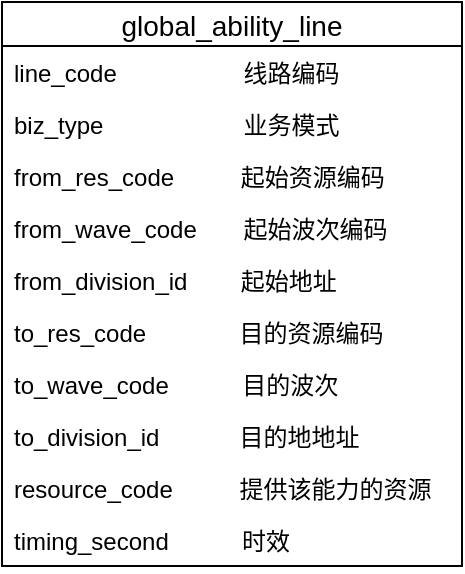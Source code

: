 <mxfile version="12.4.9" type="github">
  <diagram id="C5RBs43oDa-KdzZeNtuy" name="Page-1">
    <mxGraphModel dx="946" dy="542" grid="1" gridSize="10" guides="1" tooltips="1" connect="1" arrows="1" fold="1" page="1" pageScale="1" pageWidth="827" pageHeight="1169" math="0" shadow="0">
      <root>
        <mxCell id="WIyWlLk6GJQsqaUBKTNV-0"/>
        <mxCell id="WIyWlLk6GJQsqaUBKTNV-1" parent="WIyWlLk6GJQsqaUBKTNV-0"/>
        <mxCell id="9fP7N4kS7fGpAyiYnjO7-0" value="global_ability_line" style="swimlane;fontStyle=0;childLayout=stackLayout;horizontal=1;startSize=22;fillColor=none;horizontalStack=0;resizeParent=1;resizeParentMax=0;resizeLast=0;collapsible=1;marginBottom=0;swimlaneFillColor=#ffffff;align=center;fontSize=14;" vertex="1" parent="WIyWlLk6GJQsqaUBKTNV-1">
          <mxGeometry x="240" y="90" width="230" height="282" as="geometry"/>
        </mxCell>
        <mxCell id="9fP7N4kS7fGpAyiYnjO7-1" value="line_code                   线路编码" style="text;strokeColor=none;fillColor=none;spacingLeft=4;spacingRight=4;overflow=hidden;rotatable=0;points=[[0,0.5],[1,0.5]];portConstraint=eastwest;fontSize=12;" vertex="1" parent="9fP7N4kS7fGpAyiYnjO7-0">
          <mxGeometry y="22" width="230" height="26" as="geometry"/>
        </mxCell>
        <mxCell id="9fP7N4kS7fGpAyiYnjO7-6" value="biz_type                     业务模式" style="text;strokeColor=none;fillColor=none;spacingLeft=4;spacingRight=4;overflow=hidden;rotatable=0;points=[[0,0.5],[1,0.5]];portConstraint=eastwest;fontSize=12;" vertex="1" parent="9fP7N4kS7fGpAyiYnjO7-0">
          <mxGeometry y="48" width="230" height="26" as="geometry"/>
        </mxCell>
        <mxCell id="9fP7N4kS7fGpAyiYnjO7-2" value="from_res_code          起始资源编码" style="text;strokeColor=none;fillColor=none;spacingLeft=4;spacingRight=4;overflow=hidden;rotatable=0;points=[[0,0.5],[1,0.5]];portConstraint=eastwest;fontSize=12;" vertex="1" parent="9fP7N4kS7fGpAyiYnjO7-0">
          <mxGeometry y="74" width="230" height="26" as="geometry"/>
        </mxCell>
        <mxCell id="9fP7N4kS7fGpAyiYnjO7-3" value="from_wave_code       起始波次编码" style="text;strokeColor=none;fillColor=none;spacingLeft=4;spacingRight=4;overflow=hidden;rotatable=0;points=[[0,0.5],[1,0.5]];portConstraint=eastwest;fontSize=12;" vertex="1" parent="9fP7N4kS7fGpAyiYnjO7-0">
          <mxGeometry y="100" width="230" height="26" as="geometry"/>
        </mxCell>
        <mxCell id="9fP7N4kS7fGpAyiYnjO7-4" value="from_division_id        起始地址" style="text;strokeColor=none;fillColor=none;spacingLeft=4;spacingRight=4;overflow=hidden;rotatable=0;points=[[0,0.5],[1,0.5]];portConstraint=eastwest;fontSize=12;" vertex="1" parent="9fP7N4kS7fGpAyiYnjO7-0">
          <mxGeometry y="126" width="230" height="26" as="geometry"/>
        </mxCell>
        <mxCell id="9fP7N4kS7fGpAyiYnjO7-5" value="to_res_code              目的资源编码" style="text;strokeColor=none;fillColor=none;spacingLeft=4;spacingRight=4;overflow=hidden;rotatable=0;points=[[0,0.5],[1,0.5]];portConstraint=eastwest;fontSize=12;" vertex="1" parent="9fP7N4kS7fGpAyiYnjO7-0">
          <mxGeometry y="152" width="230" height="26" as="geometry"/>
        </mxCell>
        <mxCell id="9fP7N4kS7fGpAyiYnjO7-7" value="to_wave_code           目的波次" style="text;strokeColor=none;fillColor=none;spacingLeft=4;spacingRight=4;overflow=hidden;rotatable=0;points=[[0,0.5],[1,0.5]];portConstraint=eastwest;fontSize=12;" vertex="1" parent="9fP7N4kS7fGpAyiYnjO7-0">
          <mxGeometry y="178" width="230" height="26" as="geometry"/>
        </mxCell>
        <mxCell id="9fP7N4kS7fGpAyiYnjO7-8" value="to_division_id            目的地地址" style="text;strokeColor=none;fillColor=none;spacingLeft=4;spacingRight=4;overflow=hidden;rotatable=0;points=[[0,0.5],[1,0.5]];portConstraint=eastwest;fontSize=12;" vertex="1" parent="9fP7N4kS7fGpAyiYnjO7-0">
          <mxGeometry y="204" width="230" height="26" as="geometry"/>
        </mxCell>
        <mxCell id="9fP7N4kS7fGpAyiYnjO7-10" value="resource_code          提供该能力的资源" style="text;strokeColor=none;fillColor=none;spacingLeft=4;spacingRight=4;overflow=hidden;rotatable=0;points=[[0,0.5],[1,0.5]];portConstraint=eastwest;fontSize=12;" vertex="1" parent="9fP7N4kS7fGpAyiYnjO7-0">
          <mxGeometry y="230" width="230" height="26" as="geometry"/>
        </mxCell>
        <mxCell id="9fP7N4kS7fGpAyiYnjO7-9" value="timing_second           时效" style="text;strokeColor=none;fillColor=none;spacingLeft=4;spacingRight=4;overflow=hidden;rotatable=0;points=[[0,0.5],[1,0.5]];portConstraint=eastwest;fontSize=12;" vertex="1" parent="9fP7N4kS7fGpAyiYnjO7-0">
          <mxGeometry y="256" width="230" height="26" as="geometry"/>
        </mxCell>
      </root>
    </mxGraphModel>
  </diagram>
</mxfile>

